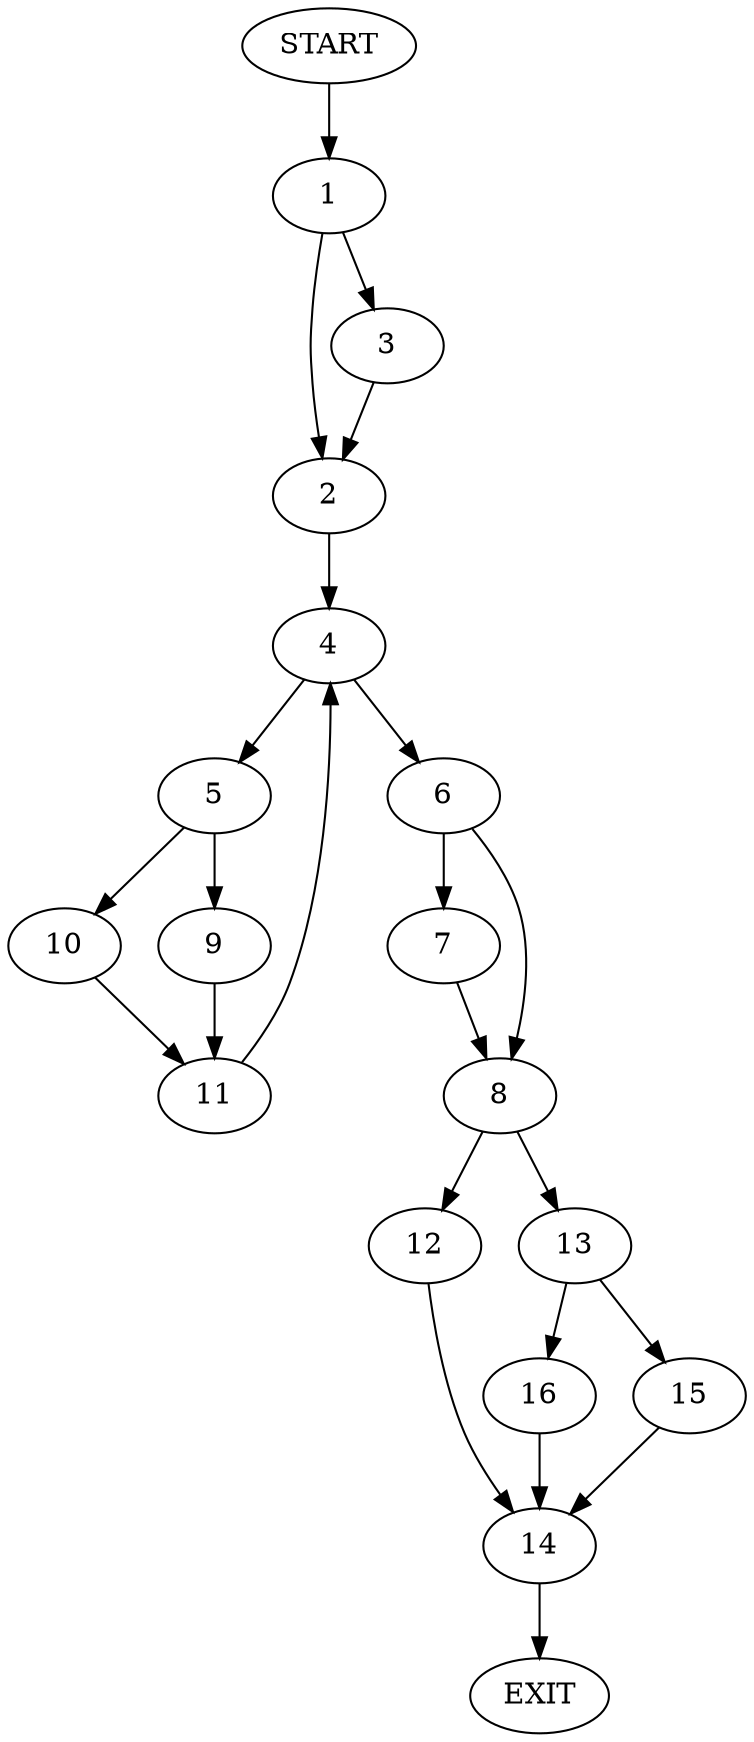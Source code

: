 digraph {
0 [label="START"]
17 [label="EXIT"]
0 -> 1
1 -> 2
1 -> 3
3 -> 2
2 -> 4
4 -> 5
4 -> 6
6 -> 7
6 -> 8
5 -> 9
5 -> 10
10 -> 11
9 -> 11
11 -> 4
8 -> 12
8 -> 13
7 -> 8
12 -> 14
13 -> 15
13 -> 16
14 -> 17
15 -> 14
16 -> 14
}
